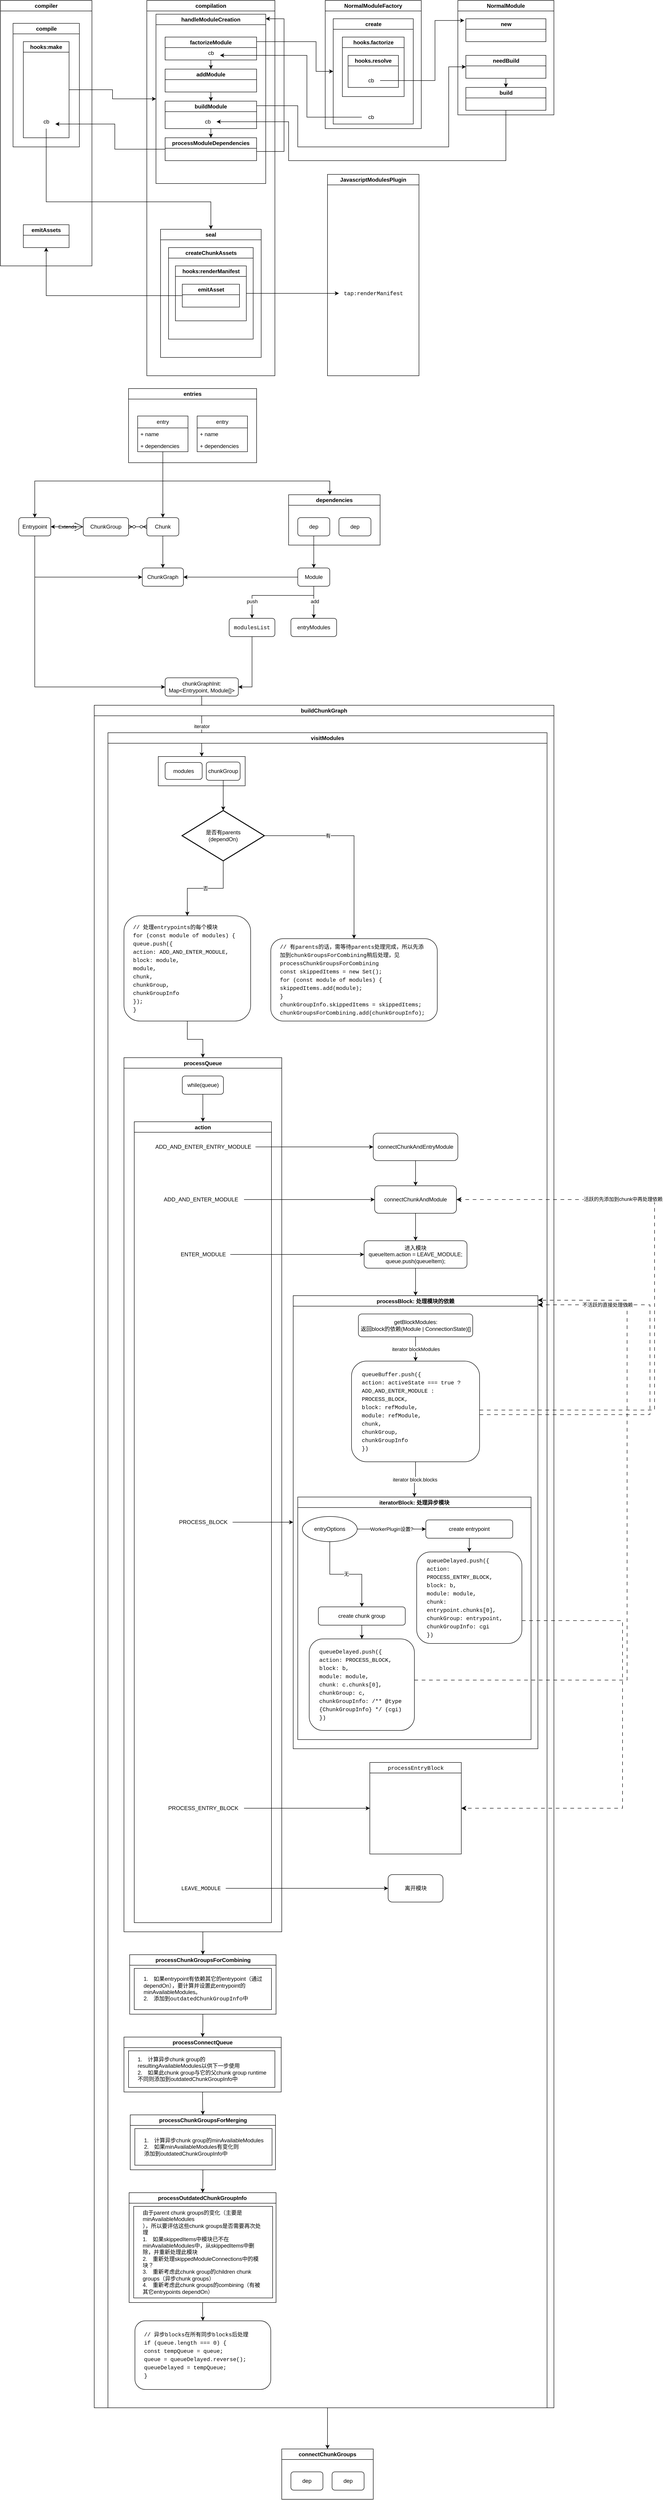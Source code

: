 <mxfile version="22.1.18" type="github">
  <diagram name="第 1 页" id="MVrE7ZpOwZZvy0ujSv35">
    <mxGraphModel dx="904" dy="617" grid="1" gridSize="10" guides="1" tooltips="1" connect="1" arrows="1" fold="1" page="1" pageScale="1" pageWidth="827" pageHeight="1169" math="0" shadow="0">
      <root>
        <mxCell id="0" />
        <mxCell id="1" parent="0" />
        <mxCell id="Hyx3UyOHCQJDbXDzl8Xv-9" value="compilation" style="swimlane;whiteSpace=wrap;html=1;" parent="1" vertex="1">
          <mxGeometry x="360" y="70" width="280" height="820" as="geometry">
            <mxRectangle x="70" y="110" width="110" height="30" as="alternateBounds" />
          </mxGeometry>
        </mxCell>
        <mxCell id="Hyx3UyOHCQJDbXDzl8Xv-68" value="seal" style="swimlane;whiteSpace=wrap;html=1;" parent="Hyx3UyOHCQJDbXDzl8Xv-9" vertex="1">
          <mxGeometry x="30" y="500" width="220" height="280" as="geometry" />
        </mxCell>
        <mxCell id="Hyx3UyOHCQJDbXDzl8Xv-69" value="createChunkAssets" style="swimlane;whiteSpace=wrap;html=1;" parent="Hyx3UyOHCQJDbXDzl8Xv-68" vertex="1">
          <mxGeometry x="17.5" y="40" width="185" height="200" as="geometry" />
        </mxCell>
        <mxCell id="Hyx3UyOHCQJDbXDzl8Xv-71" value="hooks:renderManifest" style="swimlane;whiteSpace=wrap;html=1;" parent="Hyx3UyOHCQJDbXDzl8Xv-69" vertex="1">
          <mxGeometry x="15" y="40" width="155" height="120" as="geometry" />
        </mxCell>
        <mxCell id="Hyx3UyOHCQJDbXDzl8Xv-72" value="emitAsset" style="swimlane;whiteSpace=wrap;html=1;" parent="Hyx3UyOHCQJDbXDzl8Xv-71" vertex="1">
          <mxGeometry x="15" y="40" width="125" height="50" as="geometry" />
        </mxCell>
        <mxCell id="Hyx3UyOHCQJDbXDzl8Xv-123" value="handleModuleCreation" style="swimlane;whiteSpace=wrap;html=1;" parent="Hyx3UyOHCQJDbXDzl8Xv-9" vertex="1">
          <mxGeometry x="20" y="30" width="240" height="370" as="geometry" />
        </mxCell>
        <mxCell id="Hyx3UyOHCQJDbXDzl8Xv-75" value="factorizeModule" style="swimlane;whiteSpace=wrap;html=1;" parent="Hyx3UyOHCQJDbXDzl8Xv-123" vertex="1">
          <mxGeometry x="20" y="50" width="200" height="50" as="geometry" />
        </mxCell>
        <mxCell id="Hyx3UyOHCQJDbXDzl8Xv-113" value="cb" style="text;html=1;align=center;verticalAlign=middle;resizable=0;points=[];autosize=1;strokeColor=none;fillColor=none;" parent="Hyx3UyOHCQJDbXDzl8Xv-75" vertex="1">
          <mxGeometry x="80" y="20" width="40" height="30" as="geometry" />
        </mxCell>
        <mxCell id="Hyx3UyOHCQJDbXDzl8Xv-79" value="addModule" style="swimlane;whiteSpace=wrap;html=1;" parent="Hyx3UyOHCQJDbXDzl8Xv-123" vertex="1">
          <mxGeometry x="20" y="120" width="200" height="50" as="geometry" />
        </mxCell>
        <mxCell id="Hyx3UyOHCQJDbXDzl8Xv-91" style="edgeStyle=orthogonalEdgeStyle;rounded=0;orthogonalLoop=1;jettySize=auto;html=1;" parent="Hyx3UyOHCQJDbXDzl8Xv-123" source="Hyx3UyOHCQJDbXDzl8Xv-75" target="Hyx3UyOHCQJDbXDzl8Xv-79" edge="1">
          <mxGeometry relative="1" as="geometry" />
        </mxCell>
        <mxCell id="Hyx3UyOHCQJDbXDzl8Xv-80" value="buildModule" style="swimlane;whiteSpace=wrap;html=1;" parent="Hyx3UyOHCQJDbXDzl8Xv-123" vertex="1">
          <mxGeometry x="20" y="190" width="200" height="60" as="geometry" />
        </mxCell>
        <mxCell id="Hyx3UyOHCQJDbXDzl8Xv-121" value="cb" style="text;html=1;align=center;verticalAlign=middle;resizable=0;points=[];autosize=1;strokeColor=none;fillColor=none;" parent="Hyx3UyOHCQJDbXDzl8Xv-80" vertex="1">
          <mxGeometry x="72.5" y="30" width="40" height="30" as="geometry" />
        </mxCell>
        <mxCell id="Hyx3UyOHCQJDbXDzl8Xv-92" style="edgeStyle=orthogonalEdgeStyle;rounded=0;orthogonalLoop=1;jettySize=auto;html=1;" parent="Hyx3UyOHCQJDbXDzl8Xv-123" source="Hyx3UyOHCQJDbXDzl8Xv-79" target="Hyx3UyOHCQJDbXDzl8Xv-80" edge="1">
          <mxGeometry relative="1" as="geometry" />
        </mxCell>
        <mxCell id="Hyx3UyOHCQJDbXDzl8Xv-126" style="edgeStyle=orthogonalEdgeStyle;rounded=0;orthogonalLoop=1;jettySize=auto;html=1;" parent="Hyx3UyOHCQJDbXDzl8Xv-123" source="Hyx3UyOHCQJDbXDzl8Xv-81" target="Hyx3UyOHCQJDbXDzl8Xv-123" edge="1">
          <mxGeometry relative="1" as="geometry">
            <Array as="points">
              <mxPoint x="280" y="300" />
              <mxPoint x="280" y="10" />
            </Array>
          </mxGeometry>
        </mxCell>
        <mxCell id="Hyx3UyOHCQJDbXDzl8Xv-81" value="processModuleDependencies" style="swimlane;whiteSpace=wrap;html=1;" parent="Hyx3UyOHCQJDbXDzl8Xv-123" vertex="1">
          <mxGeometry x="20" y="270" width="200" height="50" as="geometry" />
        </mxCell>
        <mxCell id="Hyx3UyOHCQJDbXDzl8Xv-93" style="edgeStyle=orthogonalEdgeStyle;rounded=0;orthogonalLoop=1;jettySize=auto;html=1;" parent="Hyx3UyOHCQJDbXDzl8Xv-123" source="Hyx3UyOHCQJDbXDzl8Xv-80" target="Hyx3UyOHCQJDbXDzl8Xv-81" edge="1">
          <mxGeometry relative="1" as="geometry" />
        </mxCell>
        <mxCell id="Hyx3UyOHCQJDbXDzl8Xv-11" value="compiler" style="swimlane;whiteSpace=wrap;html=1;" parent="1" vertex="1">
          <mxGeometry x="40" y="70" width="200" height="580" as="geometry">
            <mxRectangle x="70" y="110" width="110" height="30" as="alternateBounds" />
          </mxGeometry>
        </mxCell>
        <mxCell id="Hyx3UyOHCQJDbXDzl8Xv-83" value="compile" style="swimlane;whiteSpace=wrap;html=1;" parent="Hyx3UyOHCQJDbXDzl8Xv-11" vertex="1">
          <mxGeometry x="27.5" y="50" width="145" height="270" as="geometry" />
        </mxCell>
        <mxCell id="Hyx3UyOHCQJDbXDzl8Xv-84" value="hooks:make" style="swimlane;whiteSpace=wrap;html=1;" parent="Hyx3UyOHCQJDbXDzl8Xv-83" vertex="1">
          <mxGeometry x="22.5" y="40" width="100" height="210" as="geometry" />
        </mxCell>
        <mxCell id="Hyx3UyOHCQJDbXDzl8Xv-85" value="cb" style="text;html=1;align=center;verticalAlign=middle;resizable=0;points=[];autosize=1;strokeColor=none;fillColor=none;" parent="Hyx3UyOHCQJDbXDzl8Xv-84" vertex="1">
          <mxGeometry x="30" y="160" width="40" height="30" as="geometry" />
        </mxCell>
        <mxCell id="Hyx3UyOHCQJDbXDzl8Xv-87" value="emitAssets" style="swimlane;whiteSpace=wrap;html=1;" parent="Hyx3UyOHCQJDbXDzl8Xv-11" vertex="1">
          <mxGeometry x="50" y="490" width="100" height="50" as="geometry" />
        </mxCell>
        <mxCell id="Hyx3UyOHCQJDbXDzl8Xv-27" value="JavascriptModulesPlugin" style="swimlane;whiteSpace=wrap;html=1;" parent="1" vertex="1">
          <mxGeometry x="755" y="450" width="200" height="440" as="geometry">
            <mxRectangle x="70" y="110" width="110" height="30" as="alternateBounds" />
          </mxGeometry>
        </mxCell>
        <mxCell id="Hyx3UyOHCQJDbXDzl8Xv-31" value="&lt;div style=&quot;font-family: Menlo, Monaco, &amp;quot;Courier New&amp;quot;, monospace; line-height: 18px;&quot;&gt;tap:renderManifest&lt;/div&gt;" style="text;html=1;align=center;verticalAlign=middle;resizable=0;points=[];autosize=1;strokeColor=none;fillColor=none;labelBackgroundColor=default;fontColor=default;" parent="Hyx3UyOHCQJDbXDzl8Xv-27" vertex="1">
          <mxGeometry x="25" y="245" width="150" height="30" as="geometry" />
        </mxCell>
        <mxCell id="Hyx3UyOHCQJDbXDzl8Xv-40" style="edgeStyle=orthogonalEdgeStyle;rounded=0;orthogonalLoop=1;jettySize=auto;html=1;" parent="1" source="Hyx3UyOHCQJDbXDzl8Xv-71" target="Hyx3UyOHCQJDbXDzl8Xv-31" edge="1">
          <mxGeometry relative="1" as="geometry">
            <mxPoint x="475" y="375" as="sourcePoint" />
          </mxGeometry>
        </mxCell>
        <mxCell id="Hyx3UyOHCQJDbXDzl8Xv-64" style="edgeStyle=orthogonalEdgeStyle;rounded=0;orthogonalLoop=1;jettySize=auto;html=1;entryX=0.5;entryY=0;entryDx=0;entryDy=0;" parent="1" source="Hyx3UyOHCQJDbXDzl8Xv-85" target="Hyx3UyOHCQJDbXDzl8Xv-68" edge="1">
          <mxGeometry relative="1" as="geometry">
            <mxPoint x="151.5" y="365" as="sourcePoint" />
            <mxPoint x="360" y="265" as="targetPoint" />
            <Array as="points">
              <mxPoint x="140" y="510" />
              <mxPoint x="500" y="510" />
            </Array>
          </mxGeometry>
        </mxCell>
        <mxCell id="Hyx3UyOHCQJDbXDzl8Xv-74" style="edgeStyle=orthogonalEdgeStyle;rounded=0;orthogonalLoop=1;jettySize=auto;html=1;" parent="1" source="Hyx3UyOHCQJDbXDzl8Xv-72" target="Hyx3UyOHCQJDbXDzl8Xv-87" edge="1">
          <mxGeometry relative="1" as="geometry">
            <mxPoint x="171.5" y="535" as="targetPoint" />
          </mxGeometry>
        </mxCell>
        <mxCell id="Hyx3UyOHCQJDbXDzl8Xv-90" style="edgeStyle=orthogonalEdgeStyle;rounded=0;orthogonalLoop=1;jettySize=auto;html=1;" parent="1" source="Hyx3UyOHCQJDbXDzl8Xv-81" target="Hyx3UyOHCQJDbXDzl8Xv-85" edge="1">
          <mxGeometry relative="1" as="geometry">
            <Array as="points">
              <mxPoint x="290" y="395" />
              <mxPoint x="290" y="340" />
            </Array>
          </mxGeometry>
        </mxCell>
        <mxCell id="Hyx3UyOHCQJDbXDzl8Xv-94" value="NormalModuleFactory" style="swimlane;whiteSpace=wrap;html=1;" parent="1" vertex="1">
          <mxGeometry x="750" y="70" width="210" height="280" as="geometry" />
        </mxCell>
        <mxCell id="Hyx3UyOHCQJDbXDzl8Xv-95" value="create" style="swimlane;whiteSpace=wrap;html=1;" parent="Hyx3UyOHCQJDbXDzl8Xv-94" vertex="1">
          <mxGeometry x="17.5" y="40" width="175" height="230" as="geometry" />
        </mxCell>
        <mxCell id="Hyx3UyOHCQJDbXDzl8Xv-96" value="hooks.factorize" style="swimlane;whiteSpace=wrap;html=1;" parent="Hyx3UyOHCQJDbXDzl8Xv-95" vertex="1">
          <mxGeometry x="20" y="40" width="135" height="130" as="geometry" />
        </mxCell>
        <mxCell id="Hyx3UyOHCQJDbXDzl8Xv-99" value="hooks.resolve" style="swimlane;whiteSpace=wrap;html=1;" parent="Hyx3UyOHCQJDbXDzl8Xv-96" vertex="1">
          <mxGeometry x="12.5" y="40" width="110" height="70" as="geometry" />
        </mxCell>
        <mxCell id="Hyx3UyOHCQJDbXDzl8Xv-108" value="cb" style="text;html=1;align=center;verticalAlign=middle;resizable=0;points=[];autosize=1;strokeColor=none;fillColor=none;" parent="Hyx3UyOHCQJDbXDzl8Xv-99" vertex="1">
          <mxGeometry x="30" y="40" width="40" height="30" as="geometry" />
        </mxCell>
        <mxCell id="Hyx3UyOHCQJDbXDzl8Xv-111" value="cb" style="text;html=1;align=center;verticalAlign=middle;resizable=0;points=[];autosize=1;strokeColor=none;fillColor=none;" parent="Hyx3UyOHCQJDbXDzl8Xv-95" vertex="1">
          <mxGeometry x="62.5" y="200" width="40" height="30" as="geometry" />
        </mxCell>
        <mxCell id="Hyx3UyOHCQJDbXDzl8Xv-101" value="NormalModule" style="swimlane;whiteSpace=wrap;html=1;" parent="1" vertex="1">
          <mxGeometry x="1040" y="70" width="210" height="250" as="geometry" />
        </mxCell>
        <mxCell id="Hyx3UyOHCQJDbXDzl8Xv-105" value="new" style="swimlane;whiteSpace=wrap;html=1;" parent="Hyx3UyOHCQJDbXDzl8Xv-101" vertex="1">
          <mxGeometry x="17.5" y="40" width="175" height="50" as="geometry" />
        </mxCell>
        <mxCell id="Hyx3UyOHCQJDbXDzl8Xv-118" value="build" style="swimlane;whiteSpace=wrap;html=1;" parent="Hyx3UyOHCQJDbXDzl8Xv-101" vertex="1">
          <mxGeometry x="17.5" y="190" width="175" height="50" as="geometry" />
        </mxCell>
        <mxCell id="Hyx3UyOHCQJDbXDzl8Xv-120" style="edgeStyle=orthogonalEdgeStyle;rounded=0;orthogonalLoop=1;jettySize=auto;html=1;" parent="Hyx3UyOHCQJDbXDzl8Xv-101" source="Hyx3UyOHCQJDbXDzl8Xv-117" target="Hyx3UyOHCQJDbXDzl8Xv-118" edge="1">
          <mxGeometry relative="1" as="geometry" />
        </mxCell>
        <mxCell id="Hyx3UyOHCQJDbXDzl8Xv-117" value="needBuild" style="swimlane;whiteSpace=wrap;html=1;" parent="Hyx3UyOHCQJDbXDzl8Xv-101" vertex="1">
          <mxGeometry x="17.5" y="120" width="175" height="50" as="geometry" />
        </mxCell>
        <mxCell id="Hyx3UyOHCQJDbXDzl8Xv-109" style="edgeStyle=orthogonalEdgeStyle;rounded=0;orthogonalLoop=1;jettySize=auto;html=1;entryX=-0.02;entryY=0.076;entryDx=0;entryDy=0;entryPerimeter=0;" parent="1" source="Hyx3UyOHCQJDbXDzl8Xv-108" target="Hyx3UyOHCQJDbXDzl8Xv-105" edge="1">
          <mxGeometry relative="1" as="geometry">
            <Array as="points">
              <mxPoint x="990" y="245" />
              <mxPoint x="990" y="114" />
            </Array>
          </mxGeometry>
        </mxCell>
        <mxCell id="Hyx3UyOHCQJDbXDzl8Xv-110" style="edgeStyle=orthogonalEdgeStyle;rounded=0;orthogonalLoop=1;jettySize=auto;html=1;" parent="1" source="Hyx3UyOHCQJDbXDzl8Xv-75" target="Hyx3UyOHCQJDbXDzl8Xv-95" edge="1">
          <mxGeometry relative="1" as="geometry">
            <mxPoint x="550" y="124" as="targetPoint" />
            <Array as="points">
              <mxPoint x="730" y="160" />
              <mxPoint x="730" y="225" />
            </Array>
          </mxGeometry>
        </mxCell>
        <mxCell id="Hyx3UyOHCQJDbXDzl8Xv-114" style="edgeStyle=orthogonalEdgeStyle;rounded=0;orthogonalLoop=1;jettySize=auto;html=1;" parent="1" source="Hyx3UyOHCQJDbXDzl8Xv-111" target="Hyx3UyOHCQJDbXDzl8Xv-113" edge="1">
          <mxGeometry relative="1" as="geometry">
            <Array as="points">
              <mxPoint x="710" y="325" />
              <mxPoint x="710" y="190" />
            </Array>
          </mxGeometry>
        </mxCell>
        <mxCell id="Hyx3UyOHCQJDbXDzl8Xv-119" style="edgeStyle=orthogonalEdgeStyle;rounded=0;orthogonalLoop=1;jettySize=auto;html=1;" parent="1" source="Hyx3UyOHCQJDbXDzl8Xv-80" target="Hyx3UyOHCQJDbXDzl8Xv-117" edge="1">
          <mxGeometry relative="1" as="geometry">
            <Array as="points">
              <mxPoint x="690" y="300" />
              <mxPoint x="690" y="390" />
              <mxPoint x="1020" y="390" />
              <mxPoint x="1020" y="215" />
            </Array>
          </mxGeometry>
        </mxCell>
        <mxCell id="Hyx3UyOHCQJDbXDzl8Xv-122" style="edgeStyle=orthogonalEdgeStyle;rounded=0;orthogonalLoop=1;jettySize=auto;html=1;" parent="1" source="Hyx3UyOHCQJDbXDzl8Xv-118" target="Hyx3UyOHCQJDbXDzl8Xv-121" edge="1">
          <mxGeometry relative="1" as="geometry">
            <Array as="points">
              <mxPoint x="1145" y="420" />
              <mxPoint x="670" y="420" />
              <mxPoint x="670" y="335" />
            </Array>
          </mxGeometry>
        </mxCell>
        <mxCell id="Hyx3UyOHCQJDbXDzl8Xv-124" style="edgeStyle=orthogonalEdgeStyle;rounded=0;orthogonalLoop=1;jettySize=auto;html=1;" parent="1" source="Hyx3UyOHCQJDbXDzl8Xv-84" target="Hyx3UyOHCQJDbXDzl8Xv-123" edge="1">
          <mxGeometry relative="1" as="geometry" />
        </mxCell>
        <mxCell id="Hyx3UyOHCQJDbXDzl8Xv-207" style="edgeStyle=orthogonalEdgeStyle;rounded=0;orthogonalLoop=1;jettySize=auto;html=1;" parent="1" source="Hyx3UyOHCQJDbXDzl8Xv-208" target="Hyx3UyOHCQJDbXDzl8Xv-217" edge="1">
          <mxGeometry relative="1" as="geometry">
            <Array as="points">
              <mxPoint x="395" y="1120" />
              <mxPoint x="115" y="1120" />
            </Array>
          </mxGeometry>
        </mxCell>
        <mxCell id="Hyx3UyOHCQJDbXDzl8Xv-214" style="edgeStyle=orthogonalEdgeStyle;rounded=0;orthogonalLoop=1;jettySize=auto;html=1;" parent="1" source="Hyx3UyOHCQJDbXDzl8Xv-208" target="Hyx3UyOHCQJDbXDzl8Xv-216" edge="1">
          <mxGeometry relative="1" as="geometry">
            <mxPoint x="166" y="1132" as="targetPoint" />
          </mxGeometry>
        </mxCell>
        <mxCell id="Hyx3UyOHCQJDbXDzl8Xv-247" style="edgeStyle=orthogonalEdgeStyle;rounded=0;orthogonalLoop=1;jettySize=auto;html=1;" parent="1" source="Hyx3UyOHCQJDbXDzl8Xv-216" target="Hyx3UyOHCQJDbXDzl8Xv-237" edge="1">
          <mxGeometry relative="1" as="geometry">
            <Array as="points">
              <mxPoint x="395" y="1330" />
            </Array>
          </mxGeometry>
        </mxCell>
        <mxCell id="Hyx3UyOHCQJDbXDzl8Xv-216" value="Chunk" style="rounded=1;whiteSpace=wrap;html=1;" parent="1" vertex="1">
          <mxGeometry x="360" y="1200" width="70" height="40" as="geometry" />
        </mxCell>
        <mxCell id="Hyx3UyOHCQJDbXDzl8Xv-219" value="Extends" style="endArrow=block;endSize=16;endFill=0;html=1;rounded=0;" parent="1" source="Hyx3UyOHCQJDbXDzl8Xv-217" target="Hyx3UyOHCQJDbXDzl8Xv-218" edge="1">
          <mxGeometry x="0.01" width="160" relative="1" as="geometry">
            <mxPoint x="265.44" y="1309" as="sourcePoint" />
            <mxPoint x="265.44" y="1375" as="targetPoint" />
            <mxPoint as="offset" />
          </mxGeometry>
        </mxCell>
        <mxCell id="Hyx3UyOHCQJDbXDzl8Xv-220" value="" style="edgeStyle=entityRelationEdgeStyle;fontSize=12;html=1;endArrow=ERzeroToMany;endFill=1;startArrow=ERzeroToMany;rounded=0;" parent="1" source="Hyx3UyOHCQJDbXDzl8Xv-216" target="Hyx3UyOHCQJDbXDzl8Xv-218" edge="1">
          <mxGeometry width="100" height="100" relative="1" as="geometry">
            <mxPoint x="411" y="1330" as="sourcePoint" />
            <mxPoint x="351" y="1450" as="targetPoint" />
          </mxGeometry>
        </mxCell>
        <mxCell id="Hyx3UyOHCQJDbXDzl8Xv-222" style="edgeStyle=orthogonalEdgeStyle;rounded=0;orthogonalLoop=1;jettySize=auto;html=1;" parent="1" source="Hyx3UyOHCQJDbXDzl8Xv-208" target="Hyx3UyOHCQJDbXDzl8Xv-276" edge="1">
          <mxGeometry relative="1" as="geometry">
            <mxPoint x="421.0" y="1170" as="targetPoint" />
            <Array as="points">
              <mxPoint x="395" y="1120" />
              <mxPoint x="760" y="1120" />
            </Array>
          </mxGeometry>
        </mxCell>
        <mxCell id="Hyx3UyOHCQJDbXDzl8Xv-238" value="" style="edgeStyle=orthogonalEdgeStyle;rounded=0;orthogonalLoop=1;jettySize=auto;html=1;" parent="1" source="Hyx3UyOHCQJDbXDzl8Xv-234" target="Hyx3UyOHCQJDbXDzl8Xv-237" edge="1">
          <mxGeometry relative="1" as="geometry">
            <mxPoint x="241" y="1520" as="targetPoint" />
            <Array as="points">
              <mxPoint x="725" y="1330" />
            </Array>
          </mxGeometry>
        </mxCell>
        <mxCell id="Hyx3UyOHCQJDbXDzl8Xv-278" style="edgeStyle=orthogonalEdgeStyle;rounded=0;orthogonalLoop=1;jettySize=auto;html=1;" parent="1" source="Hyx3UyOHCQJDbXDzl8Xv-234" target="Hyx3UyOHCQJDbXDzl8Xv-258" edge="1">
          <mxGeometry relative="1" as="geometry" />
        </mxCell>
        <mxCell id="Hyx3UyOHCQJDbXDzl8Xv-279" value="add" style="edgeLabel;html=1;align=center;verticalAlign=middle;resizable=0;points=[];" parent="Hyx3UyOHCQJDbXDzl8Xv-278" vertex="1" connectable="0">
          <mxGeometry x="-0.076" y="2" relative="1" as="geometry">
            <mxPoint as="offset" />
          </mxGeometry>
        </mxCell>
        <mxCell id="Hyx3UyOHCQJDbXDzl8Xv-284" style="edgeStyle=orthogonalEdgeStyle;rounded=0;orthogonalLoop=1;jettySize=auto;html=1;" parent="1" source="Hyx3UyOHCQJDbXDzl8Xv-234" target="Hyx3UyOHCQJDbXDzl8Xv-283" edge="1">
          <mxGeometry relative="1" as="geometry">
            <Array as="points">
              <mxPoint x="725" y="1370" />
              <mxPoint x="590" y="1370" />
            </Array>
          </mxGeometry>
        </mxCell>
        <mxCell id="Hyx3UyOHCQJDbXDzl8Xv-287" value="push" style="edgeLabel;html=1;align=center;verticalAlign=middle;resizable=0;points=[];" parent="Hyx3UyOHCQJDbXDzl8Xv-284" vertex="1" connectable="0">
          <mxGeometry x="0.632" relative="1" as="geometry">
            <mxPoint as="offset" />
          </mxGeometry>
        </mxCell>
        <mxCell id="Hyx3UyOHCQJDbXDzl8Xv-234" value="Module" style="rounded=1;whiteSpace=wrap;html=1;" parent="1" vertex="1">
          <mxGeometry x="690" y="1310" width="70" height="40" as="geometry" />
        </mxCell>
        <mxCell id="Hyx3UyOHCQJDbXDzl8Xv-237" value="ChunkGraph" style="rounded=1;whiteSpace=wrap;html=1;" parent="1" vertex="1">
          <mxGeometry x="350" y="1310" width="90" height="40" as="geometry" />
        </mxCell>
        <mxCell id="Hyx3UyOHCQJDbXDzl8Xv-243" value="" style="edgeStyle=orthogonalEdgeStyle;rounded=0;orthogonalLoop=1;jettySize=auto;html=1;" parent="1" source="Hyx3UyOHCQJDbXDzl8Xv-218" target="Hyx3UyOHCQJDbXDzl8Xv-217" edge="1">
          <mxGeometry relative="1" as="geometry">
            <mxPoint x="330" y="1320" as="sourcePoint" />
            <mxPoint x="115" y="1500" as="targetPoint" />
            <Array as="points" />
          </mxGeometry>
        </mxCell>
        <mxCell id="Hyx3UyOHCQJDbXDzl8Xv-246" style="edgeStyle=orthogonalEdgeStyle;rounded=0;orthogonalLoop=1;jettySize=auto;html=1;" parent="1" source="Hyx3UyOHCQJDbXDzl8Xv-217" target="Hyx3UyOHCQJDbXDzl8Xv-237" edge="1">
          <mxGeometry relative="1" as="geometry">
            <Array as="points">
              <mxPoint x="115" y="1330" />
            </Array>
          </mxGeometry>
        </mxCell>
        <mxCell id="Hyx3UyOHCQJDbXDzl8Xv-272" style="edgeStyle=orthogonalEdgeStyle;rounded=0;orthogonalLoop=1;jettySize=auto;html=1;" parent="1" source="Hyx3UyOHCQJDbXDzl8Xv-217" target="Hyx3UyOHCQJDbXDzl8Xv-273" edge="1">
          <mxGeometry relative="1" as="geometry">
            <mxPoint x="120" y="1640" as="targetPoint" />
            <Array as="points">
              <mxPoint x="115" y="1570" />
            </Array>
          </mxGeometry>
        </mxCell>
        <mxCell id="Hyx3UyOHCQJDbXDzl8Xv-217" value="Entrypoint" style="rounded=1;whiteSpace=wrap;html=1;" parent="1" vertex="1">
          <mxGeometry x="80" y="1200" width="70" height="40" as="geometry" />
        </mxCell>
        <mxCell id="Hyx3UyOHCQJDbXDzl8Xv-218" value="ChunkGroup" style="rounded=1;whiteSpace=wrap;html=1;" parent="1" vertex="1">
          <mxGeometry x="221" y="1200" width="99" height="40" as="geometry" />
        </mxCell>
        <mxCell id="Hyx3UyOHCQJDbXDzl8Xv-258" value="entryModules" style="rounded=1;whiteSpace=wrap;html=1;" parent="1" vertex="1">
          <mxGeometry x="675" y="1420" width="100" height="40" as="geometry" />
        </mxCell>
        <mxCell id="wv2YPF_jsLJIBkKBlA4p-21" style="edgeStyle=orthogonalEdgeStyle;rounded=0;orthogonalLoop=1;jettySize=auto;html=1;" parent="1" source="Hyx3UyOHCQJDbXDzl8Xv-273" target="wv2YPF_jsLJIBkKBlA4p-72" edge="1">
          <mxGeometry relative="1" as="geometry">
            <mxPoint x="480" y="1710" as="targetPoint" />
          </mxGeometry>
        </mxCell>
        <mxCell id="wv2YPF_jsLJIBkKBlA4p-48" value="iterator" style="edgeLabel;html=1;align=center;verticalAlign=middle;resizable=0;points=[];" parent="wv2YPF_jsLJIBkKBlA4p-21" vertex="1" connectable="0">
          <mxGeometry x="0.067" y="2" relative="1" as="geometry">
            <mxPoint x="-2" y="-5" as="offset" />
          </mxGeometry>
        </mxCell>
        <mxCell id="Hyx3UyOHCQJDbXDzl8Xv-273" value="chunkGraphInit:&lt;br&gt;Map&amp;lt;Entrypoint, Module[]&amp;gt;" style="rounded=1;whiteSpace=wrap;html=1;" parent="1" vertex="1">
          <mxGeometry x="400" y="1550" width="160" height="40" as="geometry" />
        </mxCell>
        <mxCell id="Hyx3UyOHCQJDbXDzl8Xv-275" value="entries" style="swimlane;whiteSpace=wrap;html=1;" parent="1" vertex="1">
          <mxGeometry x="320" y="918" width="280" height="162" as="geometry" />
        </mxCell>
        <mxCell id="Hyx3UyOHCQJDbXDzl8Xv-208" value="entry" style="swimlane;fontStyle=0;childLayout=stackLayout;horizontal=1;startSize=26;fillColor=none;horizontalStack=0;resizeParent=1;resizeParentMax=0;resizeLast=0;collapsible=1;marginBottom=0;whiteSpace=wrap;html=1;" parent="Hyx3UyOHCQJDbXDzl8Xv-275" vertex="1">
          <mxGeometry x="20" y="60" width="110" height="78" as="geometry" />
        </mxCell>
        <mxCell id="Hyx3UyOHCQJDbXDzl8Xv-209" value="+ name" style="text;strokeColor=none;fillColor=none;align=left;verticalAlign=top;spacingLeft=4;spacingRight=4;overflow=hidden;rotatable=0;points=[[0,0.5],[1,0.5]];portConstraint=eastwest;whiteSpace=wrap;html=1;" parent="Hyx3UyOHCQJDbXDzl8Xv-208" vertex="1">
          <mxGeometry y="26" width="110" height="26" as="geometry" />
        </mxCell>
        <mxCell id="Hyx3UyOHCQJDbXDzl8Xv-210" value="+&amp;nbsp;dependencies" style="text;strokeColor=none;fillColor=none;align=left;verticalAlign=top;spacingLeft=4;spacingRight=4;overflow=hidden;rotatable=0;points=[[0,0.5],[1,0.5]];portConstraint=eastwest;whiteSpace=wrap;html=1;" parent="Hyx3UyOHCQJDbXDzl8Xv-208" vertex="1">
          <mxGeometry y="52" width="110" height="26" as="geometry" />
        </mxCell>
        <mxCell id="Hyx3UyOHCQJDbXDzl8Xv-211" value="entry" style="swimlane;fontStyle=0;childLayout=stackLayout;horizontal=1;startSize=26;fillColor=none;horizontalStack=0;resizeParent=1;resizeParentMax=0;resizeLast=0;collapsible=1;marginBottom=0;whiteSpace=wrap;html=1;" parent="Hyx3UyOHCQJDbXDzl8Xv-275" vertex="1">
          <mxGeometry x="150" y="60" width="110" height="78" as="geometry" />
        </mxCell>
        <mxCell id="Hyx3UyOHCQJDbXDzl8Xv-212" value="+ name" style="text;strokeColor=none;fillColor=none;align=left;verticalAlign=top;spacingLeft=4;spacingRight=4;overflow=hidden;rotatable=0;points=[[0,0.5],[1,0.5]];portConstraint=eastwest;whiteSpace=wrap;html=1;" parent="Hyx3UyOHCQJDbXDzl8Xv-211" vertex="1">
          <mxGeometry y="26" width="110" height="26" as="geometry" />
        </mxCell>
        <mxCell id="Hyx3UyOHCQJDbXDzl8Xv-213" value="+&amp;nbsp;dependencies" style="text;strokeColor=none;fillColor=none;align=left;verticalAlign=top;spacingLeft=4;spacingRight=4;overflow=hidden;rotatable=0;points=[[0,0.5],[1,0.5]];portConstraint=eastwest;whiteSpace=wrap;html=1;" parent="Hyx3UyOHCQJDbXDzl8Xv-211" vertex="1">
          <mxGeometry y="52" width="110" height="26" as="geometry" />
        </mxCell>
        <mxCell id="Hyx3UyOHCQJDbXDzl8Xv-276" value="dependencies" style="swimlane;whiteSpace=wrap;html=1;" parent="1" vertex="1">
          <mxGeometry x="670" y="1150" width="200" height="110" as="geometry" />
        </mxCell>
        <mxCell id="Hyx3UyOHCQJDbXDzl8Xv-221" value="dep" style="rounded=1;whiteSpace=wrap;html=1;" parent="Hyx3UyOHCQJDbXDzl8Xv-276" vertex="1">
          <mxGeometry x="20" y="50" width="70" height="40" as="geometry" />
        </mxCell>
        <mxCell id="Hyx3UyOHCQJDbXDzl8Xv-227" value="dep" style="rounded=1;whiteSpace=wrap;html=1;" parent="Hyx3UyOHCQJDbXDzl8Xv-276" vertex="1">
          <mxGeometry x="110" y="50" width="70" height="40" as="geometry" />
        </mxCell>
        <mxCell id="Hyx3UyOHCQJDbXDzl8Xv-277" style="edgeStyle=orthogonalEdgeStyle;rounded=0;orthogonalLoop=1;jettySize=auto;html=1;" parent="1" source="Hyx3UyOHCQJDbXDzl8Xv-221" target="Hyx3UyOHCQJDbXDzl8Xv-234" edge="1">
          <mxGeometry relative="1" as="geometry" />
        </mxCell>
        <mxCell id="Hyx3UyOHCQJDbXDzl8Xv-288" style="edgeStyle=orthogonalEdgeStyle;rounded=0;orthogonalLoop=1;jettySize=auto;html=1;entryX=1;entryY=0.5;entryDx=0;entryDy=0;" parent="1" source="Hyx3UyOHCQJDbXDzl8Xv-283" target="Hyx3UyOHCQJDbXDzl8Xv-273" edge="1">
          <mxGeometry relative="1" as="geometry" />
        </mxCell>
        <mxCell id="Hyx3UyOHCQJDbXDzl8Xv-283" value="&lt;div style=&quot;font-family: Menlo, Monaco, &amp;quot;Courier New&amp;quot;, monospace; line-height: 18px;&quot;&gt;modulesList&lt;br&gt;&lt;/div&gt;" style="rounded=1;whiteSpace=wrap;html=1;" parent="1" vertex="1">
          <mxGeometry x="540" y="1420" width="100" height="40" as="geometry" />
        </mxCell>
        <mxCell id="wv2YPF_jsLJIBkKBlA4p-13" value="buildChunkGraph" style="swimlane;whiteSpace=wrap;html=1;align=center;" parent="1" vertex="1">
          <mxGeometry x="245" y="1610" width="1005" height="3720" as="geometry" />
        </mxCell>
        <mxCell id="wv2YPF_jsLJIBkKBlA4p-25" value="visitModules" style="swimlane;whiteSpace=wrap;html=1;align=center;fontColor=default;labelBackgroundColor=none;" parent="wv2YPF_jsLJIBkKBlA4p-13" vertex="1">
          <mxGeometry x="30" y="60" width="960" height="3660" as="geometry" />
        </mxCell>
        <mxCell id="wv2YPF_jsLJIBkKBlA4p-146" style="edgeStyle=orthogonalEdgeStyle;rounded=0;orthogonalLoop=1;jettySize=auto;html=1;" parent="wv2YPF_jsLJIBkKBlA4p-25" source="wv2YPF_jsLJIBkKBlA4p-58" target="wv2YPF_jsLJIBkKBlA4p-101" edge="1">
          <mxGeometry relative="1" as="geometry" />
        </mxCell>
        <mxCell id="wv2YPF_jsLJIBkKBlA4p-58" value="&lt;div style=&quot;&quot;&gt;&lt;div style=&quot;font-family: Menlo, Monaco, &amp;quot;Courier New&amp;quot;, monospace; line-height: 18px;&quot;&gt;&lt;div style=&quot;line-height: 18px;&quot;&gt;&lt;div style=&quot;&quot;&gt;//&amp;nbsp;处理entrypoints的每个模块&lt;/div&gt;&lt;div style=&quot;&quot;&gt;for (&lt;span style=&quot;&quot;&gt;const&lt;/span&gt; &lt;span style=&quot;&quot;&gt;module&lt;/span&gt; of &lt;span style=&quot;&quot;&gt;modules&lt;/span&gt;) {&lt;/div&gt;&lt;div&gt;&lt;span style=&quot;&quot;&gt;        &lt;/span&gt;&lt;span style=&quot;&quot;&gt;queue&lt;/span&gt;.&lt;span style=&quot;&quot;&gt;push&lt;/span&gt;({&lt;/div&gt;&lt;div&gt;          &lt;span style=&quot;&quot;&gt;action&lt;/span&gt;: &lt;span style=&quot;&quot;&gt;ADD_AND_ENTER_MODULE&lt;/span&gt;,&lt;/div&gt;&lt;div&gt;          &lt;span style=&quot;&quot;&gt;block&lt;/span&gt;: &lt;span style=&quot;&quot;&gt;module&lt;/span&gt;,&lt;/div&gt;&lt;div&gt;          &lt;span style=&quot;&quot;&gt;module&lt;/span&gt;,&lt;/div&gt;&lt;div&gt;          &lt;span style=&quot;&quot;&gt;chunk&lt;/span&gt;,&lt;/div&gt;&lt;div&gt;          &lt;span style=&quot;&quot;&gt;chunkGroup&lt;/span&gt;,&lt;/div&gt;&lt;div&gt;          &lt;span style=&quot;&quot;&gt;chunkGroupInfo&lt;/span&gt;&lt;/div&gt;&lt;div&gt;        });&lt;/div&gt;&lt;div&gt;      }&lt;/div&gt;&lt;/div&gt;&lt;/div&gt;&lt;/div&gt;" style="rounded=1;whiteSpace=wrap;html=1;strokeColor=default;fontColor=default;labelBackgroundColor=none;align=left;spacing=20;" parent="wv2YPF_jsLJIBkKBlA4p-25" vertex="1">
          <mxGeometry x="35" y="400" width="277" height="230" as="geometry" />
        </mxCell>
        <mxCell id="wv2YPF_jsLJIBkKBlA4p-119" value="否" style="edgeStyle=orthogonalEdgeStyle;rounded=0;orthogonalLoop=1;jettySize=auto;html=1;" parent="wv2YPF_jsLJIBkKBlA4p-25" source="GXbM8JGDoSrahXJrBX9j-9" target="wv2YPF_jsLJIBkKBlA4p-58" edge="1">
          <mxGeometry relative="1" as="geometry">
            <Array as="points" />
            <mxPoint x="118.263" y="323" as="sourcePoint" />
          </mxGeometry>
        </mxCell>
        <mxCell id="wv2YPF_jsLJIBkKBlA4p-74" value="" style="group" parent="wv2YPF_jsLJIBkKBlA4p-25" vertex="1" connectable="0">
          <mxGeometry x="110" y="52" width="190" height="64" as="geometry" />
        </mxCell>
        <mxCell id="wv2YPF_jsLJIBkKBlA4p-72" value="" style="whiteSpace=wrap;html=1;" parent="wv2YPF_jsLJIBkKBlA4p-74" vertex="1">
          <mxGeometry width="190" height="64" as="geometry" />
        </mxCell>
        <mxCell id="wv2YPF_jsLJIBkKBlA4p-71" value="chunkGroup" style="rounded=1;whiteSpace=wrap;html=1;" parent="wv2YPF_jsLJIBkKBlA4p-74" vertex="1">
          <mxGeometry x="105" y="12" width="74" height="40" as="geometry" />
        </mxCell>
        <mxCell id="wv2YPF_jsLJIBkKBlA4p-70" value="modules" style="rounded=1;whiteSpace=wrap;html=1;" parent="wv2YPF_jsLJIBkKBlA4p-74" vertex="1">
          <mxGeometry x="15" y="13" width="81" height="37" as="geometry" />
        </mxCell>
        <mxCell id="wv2YPF_jsLJIBkKBlA4p-78" style="edgeStyle=orthogonalEdgeStyle;rounded=0;orthogonalLoop=1;jettySize=auto;html=1;" parent="wv2YPF_jsLJIBkKBlA4p-25" source="wv2YPF_jsLJIBkKBlA4p-71" target="GXbM8JGDoSrahXJrBX9j-9" edge="1">
          <mxGeometry relative="1" as="geometry" />
        </mxCell>
        <mxCell id="W6BC3XzCuo4GsSZScxcd-2" value="" style="edgeStyle=orthogonalEdgeStyle;rounded=0;orthogonalLoop=1;jettySize=auto;html=1;" parent="wv2YPF_jsLJIBkKBlA4p-25" source="wv2YPF_jsLJIBkKBlA4p-101" target="W6BC3XzCuo4GsSZScxcd-3" edge="1">
          <mxGeometry relative="1" as="geometry">
            <mxPoint x="207.6" y="2680" as="targetPoint" />
          </mxGeometry>
        </mxCell>
        <mxCell id="wv2YPF_jsLJIBkKBlA4p-101" value="processQueue" style="swimlane;" parent="wv2YPF_jsLJIBkKBlA4p-25" vertex="1">
          <mxGeometry x="35" y="710" width="345" height="1910" as="geometry">
            <mxRectangle x="35" y="480" width="120" height="30" as="alternateBounds" />
          </mxGeometry>
        </mxCell>
        <mxCell id="wv2YPF_jsLJIBkKBlA4p-104" style="edgeStyle=orthogonalEdgeStyle;rounded=0;orthogonalLoop=1;jettySize=auto;html=1;" parent="wv2YPF_jsLJIBkKBlA4p-101" source="wv2YPF_jsLJIBkKBlA4p-102" target="wv2YPF_jsLJIBkKBlA4p-125" edge="1">
          <mxGeometry relative="1" as="geometry">
            <mxPoint x="172.5" y="100" as="targetPoint" />
          </mxGeometry>
        </mxCell>
        <mxCell id="wv2YPF_jsLJIBkKBlA4p-102" value="while(queue)" style="rounded=1;whiteSpace=wrap;html=1;" parent="wv2YPF_jsLJIBkKBlA4p-101" vertex="1">
          <mxGeometry x="127.5" y="40" width="90" height="40" as="geometry" />
        </mxCell>
        <mxCell id="wv2YPF_jsLJIBkKBlA4p-125" value="action" style="swimlane;" parent="wv2YPF_jsLJIBkKBlA4p-101" vertex="1">
          <mxGeometry x="22.5" y="140" width="300" height="1750" as="geometry" />
        </mxCell>
        <mxCell id="wv2YPF_jsLJIBkKBlA4p-126" value="ADD_AND_ENTER_ENTRY_MODULE" style="text;html=1;align=center;verticalAlign=middle;resizable=0;points=[];autosize=1;strokeColor=none;fillColor=none;" parent="wv2YPF_jsLJIBkKBlA4p-125" vertex="1">
          <mxGeometry x="35" y="40" width="230" height="30" as="geometry" />
        </mxCell>
        <mxCell id="wv2YPF_jsLJIBkKBlA4p-127" value="PROCESS_BLOCK" style="text;html=1;align=center;verticalAlign=middle;resizable=0;points=[];autosize=1;strokeColor=none;fillColor=none;" parent="wv2YPF_jsLJIBkKBlA4p-125" vertex="1">
          <mxGeometry x="85" y="860" width="130" height="30" as="geometry" />
        </mxCell>
        <mxCell id="wv2YPF_jsLJIBkKBlA4p-131" value="ADD_AND_ENTER_MODULE" style="text;html=1;align=center;verticalAlign=middle;resizable=0;points=[];autosize=1;strokeColor=none;fillColor=none;" parent="wv2YPF_jsLJIBkKBlA4p-125" vertex="1">
          <mxGeometry x="50" y="155" width="190" height="30" as="geometry" />
        </mxCell>
        <mxCell id="wv2YPF_jsLJIBkKBlA4p-139" value="ENTER_MODULE" style="text;html=1;align=center;verticalAlign=middle;resizable=0;points=[];autosize=1;strokeColor=none;fillColor=none;" parent="wv2YPF_jsLJIBkKBlA4p-125" vertex="1">
          <mxGeometry x="90" y="275" width="120" height="30" as="geometry" />
        </mxCell>
        <mxCell id="wv2YPF_jsLJIBkKBlA4p-145" value="PROCESS_ENTRY_BLOCK" style="text;html=1;align=center;verticalAlign=middle;resizable=0;points=[];autosize=1;strokeColor=none;fillColor=none;" parent="wv2YPF_jsLJIBkKBlA4p-125" vertex="1">
          <mxGeometry x="60" y="1485" width="180" height="30" as="geometry" />
        </mxCell>
        <mxCell id="IKmlM9FXXomiaoNc1RVJ-33" value="&lt;div style=&quot;text-align: start; font-family: Menlo, Monaco, &amp;quot;Courier New&amp;quot;, monospace; line-height: 18px;&quot;&gt;LEAVE_MODULE&lt;/div&gt;" style="text;html=1;align=center;verticalAlign=middle;resizable=0;points=[];autosize=1;strokeColor=none;fillColor=none;fontColor=default;labelBackgroundColor=none;" parent="wv2YPF_jsLJIBkKBlA4p-125" vertex="1">
          <mxGeometry x="90" y="1660" width="110" height="30" as="geometry" />
        </mxCell>
        <mxCell id="wv2YPF_jsLJIBkKBlA4p-112" value="processBlock: 处理模块的依赖" style="swimlane;" parent="wv2YPF_jsLJIBkKBlA4p-25" vertex="1">
          <mxGeometry x="405.01" y="1230" width="534.99" height="990" as="geometry" />
        </mxCell>
        <mxCell id="wv2YPF_jsLJIBkKBlA4p-114" value="iterator&amp;nbsp;blockModules" style="edgeStyle=orthogonalEdgeStyle;rounded=0;orthogonalLoop=1;jettySize=auto;html=1;" parent="wv2YPF_jsLJIBkKBlA4p-112" source="wv2YPF_jsLJIBkKBlA4p-82" target="wv2YPF_jsLJIBkKBlA4p-113" edge="1">
          <mxGeometry relative="1" as="geometry" />
        </mxCell>
        <mxCell id="wv2YPF_jsLJIBkKBlA4p-82" value="getBlockModules:&lt;br&gt;返回block的依赖(Module | ConnectionState)[]" style="whiteSpace=wrap;html=1;rounded=1;" parent="wv2YPF_jsLJIBkKBlA4p-112" vertex="1">
          <mxGeometry x="142.5" y="40" width="250" height="50" as="geometry" />
        </mxCell>
        <mxCell id="wv2YPF_jsLJIBkKBlA4p-116" value="iterator&amp;nbsp;block.blocks" style="edgeStyle=orthogonalEdgeStyle;rounded=0;orthogonalLoop=1;jettySize=auto;html=1;" parent="wv2YPF_jsLJIBkKBlA4p-112" source="wv2YPF_jsLJIBkKBlA4p-113" target="IKmlM9FXXomiaoNc1RVJ-1" edge="1">
          <mxGeometry relative="1" as="geometry">
            <mxPoint x="227.59" y="450" as="targetPoint" />
          </mxGeometry>
        </mxCell>
        <mxCell id="wv2YPF_jsLJIBkKBlA4p-113" value="&lt;div style=&quot;font-family: Menlo, Monaco, &amp;quot;Courier New&amp;quot;, monospace; line-height: 18px;&quot;&gt;&lt;div&gt;queueBuffer.&lt;span style=&quot;&quot;&gt;push&lt;/span&gt;({&lt;/div&gt;&lt;div&gt;          &lt;span style=&quot;&quot;&gt;action&lt;/span&gt;: &lt;span style=&quot;&quot;&gt;activeState&lt;/span&gt; &lt;span style=&quot;&quot;&gt;===&lt;/span&gt; &lt;span style=&quot;&quot;&gt;true&lt;/span&gt; &lt;span style=&quot;&quot;&gt;?&lt;/span&gt; &lt;span style=&quot;&quot;&gt;ADD_AND_ENTER_MODULE&lt;/span&gt; &lt;span style=&quot;&quot;&gt;:&lt;/span&gt; &lt;span style=&quot;&quot;&gt;PROCESS_BLOCK&lt;/span&gt;,&lt;/div&gt;&lt;div&gt;          &lt;span style=&quot;&quot;&gt;block&lt;/span&gt;: &lt;span style=&quot;&quot;&gt;refModule&lt;/span&gt;,&lt;/div&gt;&lt;div&gt;          &lt;span style=&quot;&quot;&gt;module&lt;/span&gt;: &lt;span style=&quot;&quot;&gt;refModule&lt;/span&gt;,&lt;/div&gt;&lt;div&gt;          &lt;span style=&quot;&quot;&gt;chunk&lt;/span&gt;,&lt;/div&gt;&lt;div&gt;          &lt;span style=&quot;&quot;&gt;chunkGroup&lt;/span&gt;,&lt;/div&gt;&lt;div&gt;          &lt;span style=&quot;&quot;&gt;chunkGroupInfo&lt;/span&gt;&lt;/div&gt;&lt;div&gt;        })&lt;/div&gt;&lt;/div&gt;" style="html=1;rounded=1;align=left;fontColor=default;labelBackgroundColor=none;horizontal=1;verticalAlign=middle;labelPosition=center;verticalLabelPosition=middle;spacingLeft=20;whiteSpace=wrap;spacingRight=20;" parent="wv2YPF_jsLJIBkKBlA4p-112" vertex="1">
          <mxGeometry x="127.5" y="143" width="280" height="220" as="geometry" />
        </mxCell>
        <mxCell id="IKmlM9FXXomiaoNc1RVJ-1" value="iteratorBlock: 处理异步模块" style="swimlane;" parent="wv2YPF_jsLJIBkKBlA4p-112" vertex="1">
          <mxGeometry x="10" y="440" width="510" height="530" as="geometry" />
        </mxCell>
        <mxCell id="wv2YPF_jsLJIBkKBlA4p-148" value="&lt;div style=&quot;font-family: Menlo, Monaco, &amp;quot;Courier New&amp;quot;, monospace; line-height: 18px;&quot;&gt;&lt;div&gt;queueDelayed.&lt;span style=&quot;&quot;&gt;push&lt;/span&gt;({&lt;/div&gt;&lt;div&gt;        &lt;span style=&quot;&quot;&gt;action&lt;/span&gt;: &lt;span style=&quot;&quot;&gt;PROCESS_BLOCK&lt;/span&gt;,&lt;/div&gt;&lt;div&gt;        &lt;span style=&quot;&quot;&gt;block&lt;/span&gt;: &lt;span style=&quot;&quot;&gt;b&lt;/span&gt;,&lt;/div&gt;&lt;div&gt;        &lt;span style=&quot;&quot;&gt;module&lt;/span&gt;: &lt;span style=&quot;&quot;&gt;module&lt;/span&gt;,&lt;/div&gt;&lt;div&gt;        &lt;span style=&quot;&quot;&gt;chunk&lt;/span&gt;:&lt;span style=&quot;&quot;&gt; &lt;/span&gt;&lt;span style=&quot;&quot;&gt;c&lt;/span&gt;.&lt;span style=&quot;&quot;&gt;chunks&lt;/span&gt;[&lt;span style=&quot;&quot;&gt;0&lt;/span&gt;],&lt;/div&gt;&lt;div&gt;        &lt;span style=&quot;&quot;&gt;chunkGroup&lt;/span&gt;: &lt;span style=&quot;&quot;&gt;c&lt;/span&gt;,&lt;/div&gt;&lt;div&gt;        &lt;span style=&quot;&quot;&gt;chunkGroupInfo&lt;/span&gt;: &lt;span style=&quot;&quot;&gt;/** &lt;/span&gt;&lt;span style=&quot;&quot;&gt;@type&lt;/span&gt;&lt;span style=&quot;&quot;&gt; &lt;/span&gt;&lt;span style=&quot;&quot;&gt;{ChunkGroupInfo}&lt;/span&gt;&lt;span style=&quot;&quot;&gt; */&lt;/span&gt; (&lt;span style=&quot;&quot;&gt;cgi&lt;/span&gt;)&lt;/div&gt;&lt;div&gt;      })&lt;/div&gt;&lt;/div&gt;" style="whiteSpace=wrap;html=1;rounded=1;fontColor=default;labelBackgroundColor=none;align=left;spacingLeft=20;spacingRight=20;" parent="IKmlM9FXXomiaoNc1RVJ-1" vertex="1">
          <mxGeometry x="24.99" y="310" width="230" height="200" as="geometry" />
        </mxCell>
        <mxCell id="IKmlM9FXXomiaoNc1RVJ-8" style="edgeStyle=orthogonalEdgeStyle;rounded=0;orthogonalLoop=1;jettySize=auto;html=1;" parent="IKmlM9FXXomiaoNc1RVJ-1" source="IKmlM9FXXomiaoNc1RVJ-6" target="wv2YPF_jsLJIBkKBlA4p-148" edge="1">
          <mxGeometry relative="1" as="geometry" />
        </mxCell>
        <mxCell id="IKmlM9FXXomiaoNc1RVJ-6" value="create chunk group" style="rounded=1;whiteSpace=wrap;html=1;" parent="IKmlM9FXXomiaoNc1RVJ-1" vertex="1">
          <mxGeometry x="44.99" y="240" width="190" height="40" as="geometry" />
        </mxCell>
        <mxCell id="IKmlM9FXXomiaoNc1RVJ-21" style="edgeStyle=orthogonalEdgeStyle;rounded=0;orthogonalLoop=1;jettySize=auto;html=1;" parent="IKmlM9FXXomiaoNc1RVJ-1" source="IKmlM9FXXomiaoNc1RVJ-20" target="IKmlM9FXXomiaoNc1RVJ-6" edge="1">
          <mxGeometry relative="1" as="geometry" />
        </mxCell>
        <mxCell id="IKmlM9FXXomiaoNc1RVJ-22" value="无" style="edgeLabel;html=1;align=center;verticalAlign=middle;resizable=0;points=[];" parent="IKmlM9FXXomiaoNc1RVJ-21" vertex="1" connectable="0">
          <mxGeometry y="1" relative="1" as="geometry">
            <mxPoint as="offset" />
          </mxGeometry>
        </mxCell>
        <mxCell id="IKmlM9FXXomiaoNc1RVJ-27" value="WorkerPlugin设置?" style="edgeStyle=orthogonalEdgeStyle;rounded=0;orthogonalLoop=1;jettySize=auto;html=1;" parent="IKmlM9FXXomiaoNc1RVJ-1" source="IKmlM9FXXomiaoNc1RVJ-20" target="IKmlM9FXXomiaoNc1RVJ-26" edge="1">
          <mxGeometry relative="1" as="geometry" />
        </mxCell>
        <mxCell id="IKmlM9FXXomiaoNc1RVJ-20" value="entryOptions" style="ellipse;whiteSpace=wrap;html=1;" parent="IKmlM9FXXomiaoNc1RVJ-1" vertex="1">
          <mxGeometry x="9.99" y="42.5" width="120" height="55" as="geometry" />
        </mxCell>
        <mxCell id="IKmlM9FXXomiaoNc1RVJ-24" value="&lt;div style=&quot;font-family: Menlo, Monaco, &amp;quot;Courier New&amp;quot;, monospace; line-height: 18px;&quot;&gt;&lt;div style=&quot;line-height: 18px;&quot;&gt;&lt;div&gt;queueDelayed&lt;span style=&quot;&quot;&gt;.&lt;/span&gt;&lt;span style=&quot;&quot;&gt;push&lt;/span&gt;({&lt;/div&gt;&lt;div&gt;          &lt;span style=&quot;&quot;&gt;action&lt;/span&gt;: &lt;span style=&quot;&quot;&gt;PROCESS_ENTRY_BLOCK&lt;/span&gt;,&lt;/div&gt;&lt;div&gt;          &lt;span style=&quot;&quot;&gt;block&lt;/span&gt;: &lt;span style=&quot;&quot;&gt;b&lt;/span&gt;,&lt;/div&gt;&lt;div&gt;          &lt;span style=&quot;&quot;&gt;module&lt;/span&gt;: &lt;span style=&quot;&quot;&gt;module&lt;/span&gt;,&lt;/div&gt;&lt;div&gt;          &lt;span style=&quot;&quot;&gt;chunk&lt;/span&gt;:&lt;span style=&quot;&quot;&gt; &lt;/span&gt;&lt;span style=&quot;&quot;&gt;entrypoint&lt;/span&gt;&lt;span style=&quot;&quot;&gt;.&lt;/span&gt;&lt;span style=&quot;&quot;&gt;chunks&lt;/span&gt;[&lt;span style=&quot;&quot;&gt;0&lt;/span&gt;],&lt;/div&gt;&lt;div&gt;          &lt;span style=&quot;&quot;&gt;chunkGroup&lt;/span&gt;: &lt;span style=&quot;&quot;&gt;entrypoint&lt;/span&gt;,&lt;/div&gt;&lt;div&gt;          &lt;span style=&quot;&quot;&gt;chunkGroupInfo&lt;/span&gt;: &lt;span style=&quot;&quot;&gt;cgi&lt;/span&gt;&lt;/div&gt;&lt;div&gt;        })&lt;/div&gt;&lt;/div&gt;&lt;/div&gt;" style="whiteSpace=wrap;html=1;rounded=1;fontColor=default;labelBackgroundColor=none;align=left;spacingLeft=20;spacingRight=20;" parent="IKmlM9FXXomiaoNc1RVJ-1" vertex="1">
          <mxGeometry x="259.99" y="120" width="230" height="200" as="geometry" />
        </mxCell>
        <mxCell id="IKmlM9FXXomiaoNc1RVJ-25" style="edgeStyle=orthogonalEdgeStyle;rounded=0;orthogonalLoop=1;jettySize=auto;html=1;" parent="IKmlM9FXXomiaoNc1RVJ-1" source="IKmlM9FXXomiaoNc1RVJ-26" target="IKmlM9FXXomiaoNc1RVJ-24" edge="1">
          <mxGeometry relative="1" as="geometry" />
        </mxCell>
        <mxCell id="IKmlM9FXXomiaoNc1RVJ-26" value="create entrypoint" style="rounded=1;whiteSpace=wrap;html=1;" parent="IKmlM9FXXomiaoNc1RVJ-1" vertex="1">
          <mxGeometry x="279.99" y="50" width="190" height="40" as="geometry" />
        </mxCell>
        <mxCell id="IKmlM9FXXomiaoNc1RVJ-13" value="" style="edgeStyle=segmentEdgeStyle;endArrow=classic;html=1;curved=0;rounded=0;endSize=8;startSize=8;dashed=1;dashPattern=8 8;" parent="wv2YPF_jsLJIBkKBlA4p-112" source="wv2YPF_jsLJIBkKBlA4p-113" target="wv2YPF_jsLJIBkKBlA4p-112" edge="1">
          <mxGeometry width="50" height="50" relative="1" as="geometry">
            <mxPoint x="309.99" y="260" as="sourcePoint" />
            <mxPoint x="258.99" y="-200" as="targetPoint" />
            <Array as="points">
              <mxPoint x="780" y="260" />
              <mxPoint x="780" y="20" />
            </Array>
          </mxGeometry>
        </mxCell>
        <mxCell id="IKmlM9FXXomiaoNc1RVJ-16" value="不活跃的直接处理依赖" style="edgeLabel;html=1;align=center;verticalAlign=middle;resizable=0;points=[];" parent="IKmlM9FXXomiaoNc1RVJ-13" vertex="1" connectable="0">
          <mxGeometry x="0.439" relative="1" as="geometry">
            <mxPoint x="-89" as="offset" />
          </mxGeometry>
        </mxCell>
        <mxCell id="IKmlM9FXXomiaoNc1RVJ-10" value="" style="edgeStyle=segmentEdgeStyle;endArrow=classic;html=1;curved=0;rounded=0;endSize=8;startSize=8;dashed=1;dashPattern=8 8;" parent="wv2YPF_jsLJIBkKBlA4p-112" source="wv2YPF_jsLJIBkKBlA4p-148" target="wv2YPF_jsLJIBkKBlA4p-112" edge="1">
          <mxGeometry width="50" height="50" relative="1" as="geometry">
            <mxPoint x="275" y="410" as="sourcePoint" />
            <mxPoint x="529.99" y="-30" as="targetPoint" />
            <Array as="points">
              <mxPoint x="730" y="840" />
              <mxPoint x="730" y="10" />
            </Array>
          </mxGeometry>
        </mxCell>
        <mxCell id="wv2YPF_jsLJIBkKBlA4p-136" style="edgeStyle=orthogonalEdgeStyle;rounded=0;orthogonalLoop=1;jettySize=auto;html=1;" parent="wv2YPF_jsLJIBkKBlA4p-25" source="wv2YPF_jsLJIBkKBlA4p-120" target="wv2YPF_jsLJIBkKBlA4p-134" edge="1">
          <mxGeometry relative="1" as="geometry" />
        </mxCell>
        <mxCell id="wv2YPF_jsLJIBkKBlA4p-120" value="connectChunkAndEntryModule" style="rounded=1;whiteSpace=wrap;html=1;" parent="wv2YPF_jsLJIBkKBlA4p-25" vertex="1">
          <mxGeometry x="580.01" y="875" width="185" height="60" as="geometry" />
        </mxCell>
        <mxCell id="wv2YPF_jsLJIBkKBlA4p-128" style="edgeStyle=orthogonalEdgeStyle;rounded=0;orthogonalLoop=1;jettySize=auto;html=1;" parent="wv2YPF_jsLJIBkKBlA4p-25" source="wv2YPF_jsLJIBkKBlA4p-127" target="wv2YPF_jsLJIBkKBlA4p-112" edge="1">
          <mxGeometry relative="1" as="geometry" />
        </mxCell>
        <mxCell id="wv2YPF_jsLJIBkKBlA4p-129" style="edgeStyle=orthogonalEdgeStyle;rounded=0;orthogonalLoop=1;jettySize=auto;html=1;" parent="wv2YPF_jsLJIBkKBlA4p-25" source="wv2YPF_jsLJIBkKBlA4p-126" target="wv2YPF_jsLJIBkKBlA4p-120" edge="1">
          <mxGeometry relative="1" as="geometry" />
        </mxCell>
        <mxCell id="wv2YPF_jsLJIBkKBlA4p-142" style="edgeStyle=orthogonalEdgeStyle;rounded=0;orthogonalLoop=1;jettySize=auto;html=1;" parent="wv2YPF_jsLJIBkKBlA4p-25" source="wv2YPF_jsLJIBkKBlA4p-134" target="wv2YPF_jsLJIBkKBlA4p-141" edge="1">
          <mxGeometry relative="1" as="geometry" />
        </mxCell>
        <mxCell id="wv2YPF_jsLJIBkKBlA4p-134" value="connectChunkAndModule" style="rounded=1;whiteSpace=wrap;html=1;" parent="wv2YPF_jsLJIBkKBlA4p-25" vertex="1">
          <mxGeometry x="583.13" y="990" width="178.75" height="60" as="geometry" />
        </mxCell>
        <mxCell id="wv2YPF_jsLJIBkKBlA4p-137" style="edgeStyle=orthogonalEdgeStyle;rounded=0;orthogonalLoop=1;jettySize=auto;html=1;" parent="wv2YPF_jsLJIBkKBlA4p-25" source="wv2YPF_jsLJIBkKBlA4p-131" target="wv2YPF_jsLJIBkKBlA4p-134" edge="1">
          <mxGeometry relative="1" as="geometry" />
        </mxCell>
        <mxCell id="wv2YPF_jsLJIBkKBlA4p-143" style="edgeStyle=orthogonalEdgeStyle;rounded=0;orthogonalLoop=1;jettySize=auto;html=1;" parent="wv2YPF_jsLJIBkKBlA4p-25" source="wv2YPF_jsLJIBkKBlA4p-141" target="wv2YPF_jsLJIBkKBlA4p-112" edge="1">
          <mxGeometry relative="1" as="geometry" />
        </mxCell>
        <mxCell id="wv2YPF_jsLJIBkKBlA4p-141" value="进入模块&lt;br&gt;queueItem.action = LEAVE_MODULE; queue.push(queueItem);" style="rounded=1;whiteSpace=wrap;html=1;" parent="wv2YPF_jsLJIBkKBlA4p-25" vertex="1">
          <mxGeometry x="560.01" y="1110" width="225" height="60" as="geometry" />
        </mxCell>
        <mxCell id="wv2YPF_jsLJIBkKBlA4p-140" style="edgeStyle=orthogonalEdgeStyle;rounded=0;orthogonalLoop=1;jettySize=auto;html=1;" parent="wv2YPF_jsLJIBkKBlA4p-25" source="wv2YPF_jsLJIBkKBlA4p-139" target="wv2YPF_jsLJIBkKBlA4p-141" edge="1">
          <mxGeometry relative="1" as="geometry">
            <mxPoint x="465" y="915" as="targetPoint" />
          </mxGeometry>
        </mxCell>
        <mxCell id="IKmlM9FXXomiaoNc1RVJ-11" value="" style="edgeStyle=segmentEdgeStyle;endArrow=classic;html=1;curved=0;rounded=0;endSize=8;startSize=8;dashed=1;dashPattern=8 8;" parent="wv2YPF_jsLJIBkKBlA4p-25" source="wv2YPF_jsLJIBkKBlA4p-113" target="wv2YPF_jsLJIBkKBlA4p-134" edge="1">
          <mxGeometry width="50" height="50" relative="1" as="geometry">
            <mxPoint x="695" y="1203" as="sourcePoint" />
            <mxPoint x="865.01" y="810" as="targetPoint" />
            <Array as="points">
              <mxPoint x="1195" y="1480" />
              <mxPoint x="1195" y="1020" />
            </Array>
          </mxGeometry>
        </mxCell>
        <mxCell id="IKmlM9FXXomiaoNc1RVJ-23" value="活跃的先添加到chunk中再处理依赖" style="edgeLabel;html=1;align=center;verticalAlign=middle;resizable=0;points=[];" parent="IKmlM9FXXomiaoNc1RVJ-11" vertex="1" connectable="0">
          <mxGeometry x="0.431" y="-1" relative="1" as="geometry">
            <mxPoint x="1" as="offset" />
          </mxGeometry>
        </mxCell>
        <mxCell id="IKmlM9FXXomiaoNc1RVJ-28" value="&lt;div style=&quot;font-weight: normal; text-align: start; font-family: Menlo, Monaco, &amp;quot;Courier New&amp;quot;, monospace; line-height: 18px;&quot;&gt;&lt;span style=&quot;&quot;&gt;&lt;font&gt;processEntryBlock&lt;/font&gt;&lt;/span&gt;&lt;/div&gt;" style="swimlane;whiteSpace=wrap;html=1;fontColor=default;labelBackgroundColor=none;" parent="wv2YPF_jsLJIBkKBlA4p-25" vertex="1">
          <mxGeometry x="572.51" y="2250" width="200" height="200" as="geometry" />
        </mxCell>
        <mxCell id="IKmlM9FXXomiaoNc1RVJ-29" style="edgeStyle=orthogonalEdgeStyle;rounded=0;orthogonalLoop=1;jettySize=auto;html=1;" parent="wv2YPF_jsLJIBkKBlA4p-25" source="wv2YPF_jsLJIBkKBlA4p-145" target="IKmlM9FXXomiaoNc1RVJ-28" edge="1">
          <mxGeometry relative="1" as="geometry" />
        </mxCell>
        <mxCell id="IKmlM9FXXomiaoNc1RVJ-31" value="" style="edgeStyle=segmentEdgeStyle;endArrow=classic;html=1;curved=0;rounded=0;endSize=8;startSize=8;dashed=1;dashPattern=8 8;" parent="wv2YPF_jsLJIBkKBlA4p-25" source="IKmlM9FXXomiaoNc1RVJ-24" target="IKmlM9FXXomiaoNc1RVJ-28" edge="1">
          <mxGeometry width="50" height="50" relative="1" as="geometry">
            <mxPoint x="675" y="1940" as="sourcePoint" />
            <mxPoint x="945" y="1110" as="targetPoint" />
            <Array as="points">
              <mxPoint x="1125" y="1940" />
              <mxPoint x="1125" y="2350" />
            </Array>
          </mxGeometry>
        </mxCell>
        <mxCell id="IKmlM9FXXomiaoNc1RVJ-35" value="离开模块" style="rounded=1;whiteSpace=wrap;html=1;" parent="wv2YPF_jsLJIBkKBlA4p-25" vertex="1">
          <mxGeometry x="612.51" y="2495" width="120" height="60" as="geometry" />
        </mxCell>
        <mxCell id="IKmlM9FXXomiaoNc1RVJ-34" style="edgeStyle=orthogonalEdgeStyle;rounded=0;orthogonalLoop=1;jettySize=auto;html=1;" parent="wv2YPF_jsLJIBkKBlA4p-25" source="IKmlM9FXXomiaoNc1RVJ-33" target="IKmlM9FXXomiaoNc1RVJ-35" edge="1">
          <mxGeometry relative="1" as="geometry">
            <mxPoint x="605" y="2473" as="targetPoint" />
          </mxGeometry>
        </mxCell>
        <mxCell id="W6BC3XzCuo4GsSZScxcd-7" value="" style="edgeStyle=orthogonalEdgeStyle;rounded=0;orthogonalLoop=1;jettySize=auto;html=1;" parent="wv2YPF_jsLJIBkKBlA4p-25" source="W6BC3XzCuo4GsSZScxcd-3" target="W6BC3XzCuo4GsSZScxcd-5" edge="1">
          <mxGeometry relative="1" as="geometry" />
        </mxCell>
        <mxCell id="W6BC3XzCuo4GsSZScxcd-3" value="processChunkGroupsForCombining" style="swimlane;whiteSpace=wrap;html=1;" parent="wv2YPF_jsLJIBkKBlA4p-25" vertex="1">
          <mxGeometry x="47.5" y="2670" width="320" height="130" as="geometry" />
        </mxCell>
        <mxCell id="W6BC3XzCuo4GsSZScxcd-18" value="1.　如果entrypoint有依赖其它的entrypoint（通过dependOn），要计算并设置此entrypoint的minAvailableModules。&lt;br&gt;2.　添加到&lt;span style=&quot;font-family: Menlo, Monaco, &amp;quot;Courier New&amp;quot;, monospace; background-color: initial;&quot;&gt;outdatedChunkGroupInfo中&lt;/span&gt;" style="whiteSpace=wrap;html=1;fontColor=default;labelBackgroundColor=none;align=left;spacing=20;" parent="W6BC3XzCuo4GsSZScxcd-3" vertex="1">
          <mxGeometry x="10" y="30" width="300" height="90" as="geometry" />
        </mxCell>
        <mxCell id="W6BC3XzCuo4GsSZScxcd-10" value="" style="edgeStyle=orthogonalEdgeStyle;rounded=0;orthogonalLoop=1;jettySize=auto;html=1;" parent="wv2YPF_jsLJIBkKBlA4p-25" source="W6BC3XzCuo4GsSZScxcd-5" target="W6BC3XzCuo4GsSZScxcd-8" edge="1">
          <mxGeometry relative="1" as="geometry" />
        </mxCell>
        <mxCell id="W6BC3XzCuo4GsSZScxcd-5" value="processConnectQueue" style="swimlane;whiteSpace=wrap;html=1;" parent="wv2YPF_jsLJIBkKBlA4p-25" vertex="1">
          <mxGeometry x="35" y="2850" width="343.75" height="120" as="geometry" />
        </mxCell>
        <mxCell id="W6BC3XzCuo4GsSZScxcd-17" value="&lt;span style=&quot;background-color: initial;&quot;&gt;1.　计算异步chunk group的resultingAvailableModules以供下一步使用&lt;br&gt;&lt;/span&gt;2.　如果此chunk group与它的父chunk group runtime不同则添加到outdatedChunkGroupInfo中" style="whiteSpace=wrap;html=1;spacing=20;align=left;" parent="W6BC3XzCuo4GsSZScxcd-5" vertex="1">
          <mxGeometry x="10" y="30" width="320" height="80" as="geometry" />
        </mxCell>
        <mxCell id="W6BC3XzCuo4GsSZScxcd-12" value="" style="edgeStyle=orthogonalEdgeStyle;rounded=0;orthogonalLoop=1;jettySize=auto;html=1;" parent="wv2YPF_jsLJIBkKBlA4p-25" source="W6BC3XzCuo4GsSZScxcd-8" target="W6BC3XzCuo4GsSZScxcd-11" edge="1">
          <mxGeometry relative="1" as="geometry" />
        </mxCell>
        <mxCell id="W6BC3XzCuo4GsSZScxcd-8" value="processChunkGroupsForMerging" style="swimlane;whiteSpace=wrap;html=1;" parent="wv2YPF_jsLJIBkKBlA4p-25" vertex="1">
          <mxGeometry x="48.75" y="3020" width="317.5" height="120" as="geometry" />
        </mxCell>
        <mxCell id="W6BC3XzCuo4GsSZScxcd-20" value="1.　计算异步chunk group的minAvailableModules&lt;br&gt;2.　如果minAvailableModules有变化则&lt;br&gt;添加到outdatedChunkGroupInfo中" style="whiteSpace=wrap;html=1;align=left;spacing=20;" parent="W6BC3XzCuo4GsSZScxcd-8" vertex="1">
          <mxGeometry x="10" y="30" width="300" height="80" as="geometry" />
        </mxCell>
        <mxCell id="GXbM8JGDoSrahXJrBX9j-5" style="edgeStyle=orthogonalEdgeStyle;rounded=0;orthogonalLoop=1;jettySize=auto;html=1;" edge="1" parent="wv2YPF_jsLJIBkKBlA4p-25" source="W6BC3XzCuo4GsSZScxcd-11" target="GXbM8JGDoSrahXJrBX9j-4">
          <mxGeometry relative="1" as="geometry" />
        </mxCell>
        <mxCell id="W6BC3XzCuo4GsSZScxcd-11" value="processOutdatedChunkGroupInfo" style="swimlane;whiteSpace=wrap;html=1;" parent="wv2YPF_jsLJIBkKBlA4p-25" vertex="1">
          <mxGeometry x="46.25" y="3190" width="321.25" height="240" as="geometry" />
        </mxCell>
        <mxCell id="GXbM8JGDoSrahXJrBX9j-7" value="由于parent chunk&amp;nbsp;groups的变化（主要是minAvailableModules&lt;br&gt;），所以要评估这些chunk groups是否需要再次处理&lt;br&gt;1.　如果skippedItems中模块已不在minAvailableModules中，从skippedItems中删除&lt;span style=&quot;background-color: initial;&quot;&gt;，并重新处理此模块&lt;/span&gt;&lt;br&gt;2.　重新处理skippedModuleConnections中的模块？&lt;br&gt;3.　重新考虑此chunk group的children chunk groups（异步chunk groups）&lt;br&gt;4.　重新考虑此chunk groups的combining（有被其它entrypoints dependOn）" style="rounded=0;whiteSpace=wrap;html=1;align=left;spacing=20;" vertex="1" parent="W6BC3XzCuo4GsSZScxcd-11">
          <mxGeometry x="10" y="30" width="303.75" height="200" as="geometry" />
        </mxCell>
        <mxCell id="GXbM8JGDoSrahXJrBX9j-4" value="&lt;div style=&quot;font-family: Menlo, Monaco, &amp;quot;Courier New&amp;quot;, monospace; line-height: 18px;&quot;&gt;&lt;div&gt;//&amp;nbsp;异步blocks在所有同步blocks后处理&lt;/div&gt;&lt;div&gt;if (&lt;span style=&quot;&quot;&gt;queue&lt;/span&gt;.&lt;span style=&quot;&quot;&gt;length&lt;/span&gt; &lt;span style=&quot;&quot;&gt;===&lt;/span&gt; &lt;span style=&quot;&quot;&gt;0&lt;/span&gt;) {&lt;/div&gt;&lt;div&gt;      &lt;span style=&quot;&quot;&gt;const&lt;/span&gt; &lt;span style=&quot;&quot;&gt;tempQueue&lt;/span&gt; &lt;span style=&quot;&quot;&gt;=&lt;/span&gt; &lt;span style=&quot;&quot;&gt;queue&lt;/span&gt;;&lt;/div&gt;&lt;div&gt;      &lt;span style=&quot;&quot;&gt;queue&lt;/span&gt; &lt;span style=&quot;&quot;&gt;=&lt;/span&gt;&lt;span style=&quot;&quot;&gt; &lt;/span&gt;&lt;span style=&quot;&quot;&gt;queueDelayed&lt;/span&gt;.&lt;span style=&quot;&quot;&gt;reverse&lt;/span&gt;();&lt;/div&gt;&lt;div&gt;      &lt;span style=&quot;&quot;&gt;queueDelayed&lt;/span&gt; &lt;span style=&quot;&quot;&gt;=&lt;/span&gt; &lt;span style=&quot;&quot;&gt;tempQueue&lt;/span&gt;;&lt;/div&gt;&lt;div&gt;    }&lt;/div&gt;&lt;/div&gt;" style="rounded=1;whiteSpace=wrap;html=1;fillColor=default;fontColor=default;labelBackgroundColor=none;align=left;spacingTop=0;spacing=20;" vertex="1" parent="wv2YPF_jsLJIBkKBlA4p-25">
          <mxGeometry x="58.99" y="3470" width="297.03" height="150" as="geometry" />
        </mxCell>
        <mxCell id="GXbM8JGDoSrahXJrBX9j-11" style="edgeStyle=orthogonalEdgeStyle;rounded=0;orthogonalLoop=1;jettySize=auto;html=1;" edge="1" parent="wv2YPF_jsLJIBkKBlA4p-25" source="GXbM8JGDoSrahXJrBX9j-9" target="GXbM8JGDoSrahXJrBX9j-10">
          <mxGeometry relative="1" as="geometry" />
        </mxCell>
        <mxCell id="GXbM8JGDoSrahXJrBX9j-12" value="有" style="edgeLabel;html=1;align=center;verticalAlign=middle;resizable=0;points=[];" vertex="1" connectable="0" parent="GXbM8JGDoSrahXJrBX9j-11">
          <mxGeometry x="-0.343" relative="1" as="geometry">
            <mxPoint as="offset" />
          </mxGeometry>
        </mxCell>
        <mxCell id="GXbM8JGDoSrahXJrBX9j-9" value="是否有parents&lt;br&gt;(dependOn)" style="strokeWidth=2;html=1;shape=mxgraph.flowchart.decision;whiteSpace=wrap;" vertex="1" parent="wv2YPF_jsLJIBkKBlA4p-25">
          <mxGeometry x="162" y="170" width="180" height="110" as="geometry" />
        </mxCell>
        <mxCell id="GXbM8JGDoSrahXJrBX9j-10" value="&lt;div style=&quot;font-family: Menlo, Monaco, &amp;quot;Courier New&amp;quot;, monospace; line-height: 18px;&quot;&gt;&lt;div&gt;//&amp;nbsp;有parents的话，需等待parents处理完成，所以先添加到chunkGroupsForCombining稍后处理&lt;span style=&quot;background-color: initial;&quot;&gt;，见processChunkGroupsForCombining&lt;/span&gt;&lt;/div&gt;&lt;div&gt;const &lt;span style=&quot;&quot;&gt;skippedItems&lt;/span&gt; &lt;span style=&quot;&quot;&gt;=&lt;/span&gt; &lt;span style=&quot;&quot;&gt;new&lt;/span&gt; &lt;span style=&quot;&quot;&gt;Set&lt;/span&gt;();&lt;/div&gt;&lt;div&gt;      &lt;span style=&quot;&quot;&gt;for&lt;/span&gt; (&lt;span style=&quot;&quot;&gt;const&lt;/span&gt; &lt;span style=&quot;&quot;&gt;module&lt;/span&gt; of &lt;span style=&quot;&quot;&gt;modules&lt;/span&gt;) {&lt;/div&gt;&lt;div&gt;&lt;span style=&quot;&quot;&gt;        &lt;/span&gt;&lt;span style=&quot;&quot;&gt;skippedItems&lt;/span&gt;.&lt;span style=&quot;&quot;&gt;add&lt;/span&gt;(&lt;span style=&quot;&quot;&gt;module&lt;/span&gt;);&lt;/div&gt;&lt;div&gt;      }&lt;/div&gt;&lt;div&gt;&lt;span style=&quot;&quot;&gt;      &lt;/span&gt;&lt;span style=&quot;&quot;&gt;chunkGroupInfo&lt;/span&gt;.&lt;span style=&quot;&quot;&gt;skippedItems&lt;/span&gt; &lt;span style=&quot;&quot;&gt;=&lt;/span&gt; &lt;span style=&quot;&quot;&gt;skippedItems&lt;/span&gt;;&lt;/div&gt;&lt;div&gt;&lt;span style=&quot;&quot;&gt;      &lt;/span&gt;&lt;span style=&quot;&quot;&gt;chunkGroupsForCombining&lt;/span&gt;.&lt;span style=&quot;&quot;&gt;add&lt;/span&gt;(&lt;span style=&quot;&quot;&gt;chunkGroupInfo&lt;/span&gt;);&lt;/div&gt;&lt;/div&gt;" style="rounded=1;whiteSpace=wrap;html=1;align=left;fontColor=default;labelBackgroundColor=none;spacing=20;" vertex="1" parent="wv2YPF_jsLJIBkKBlA4p-25">
          <mxGeometry x="356.01" y="450" width="363.99" height="180" as="geometry" />
        </mxCell>
        <mxCell id="wv2YPF_jsLJIBkKBlA4p-28" value="connectChunkGroups" style="swimlane;whiteSpace=wrap;html=1;" parent="1" vertex="1">
          <mxGeometry x="655" y="5420" width="200" height="110" as="geometry" />
        </mxCell>
        <mxCell id="wv2YPF_jsLJIBkKBlA4p-29" value="dep" style="rounded=1;whiteSpace=wrap;html=1;" parent="wv2YPF_jsLJIBkKBlA4p-28" vertex="1">
          <mxGeometry x="20" y="50" width="70" height="40" as="geometry" />
        </mxCell>
        <mxCell id="wv2YPF_jsLJIBkKBlA4p-30" value="dep" style="rounded=1;whiteSpace=wrap;html=1;" parent="wv2YPF_jsLJIBkKBlA4p-28" vertex="1">
          <mxGeometry x="110" y="50" width="70" height="40" as="geometry" />
        </mxCell>
        <mxCell id="wv2YPF_jsLJIBkKBlA4p-32" style="edgeStyle=orthogonalEdgeStyle;rounded=0;orthogonalLoop=1;jettySize=auto;html=1;" parent="1" source="wv2YPF_jsLJIBkKBlA4p-25" target="wv2YPF_jsLJIBkKBlA4p-28" edge="1">
          <mxGeometry relative="1" as="geometry" />
        </mxCell>
      </root>
    </mxGraphModel>
  </diagram>
</mxfile>
